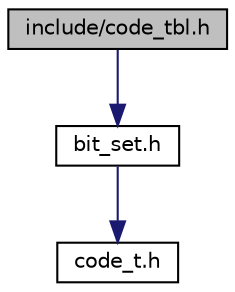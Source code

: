 digraph "include/code_tbl.h"
{
  edge [fontname="Helvetica",fontsize="10",labelfontname="Helvetica",labelfontsize="10"];
  node [fontname="Helvetica",fontsize="10",shape=record];
  Node1 [label="include/code_tbl.h",height=0.2,width=0.4,color="black", fillcolor="grey75", style="filled" fontcolor="black"];
  Node1 -> Node2 [color="midnightblue",fontsize="10",style="solid",fontname="Helvetica"];
  Node2 [label="bit_set.h",height=0.2,width=0.4,color="black", fillcolor="white", style="filled",URL="$bit__set_8h.html",tooltip="Provides functions for working with arrays of bits. "];
  Node2 -> Node3 [color="midnightblue",fontsize="10",style="solid",fontname="Helvetica"];
  Node3 [label="code_t.h",height=0.2,width=0.4,color="black", fillcolor="white", style="filled",URL="$code__t_8h.html",tooltip="Determines huffman code type. "];
}
